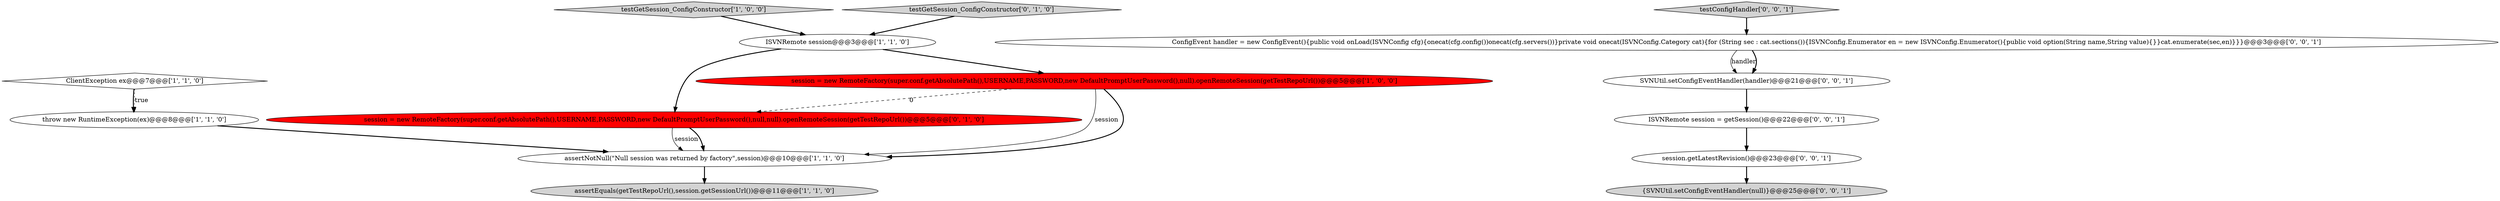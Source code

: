 digraph {
1 [style = filled, label = "ISVNRemote session@@@3@@@['1', '1', '0']", fillcolor = white, shape = ellipse image = "AAA0AAABBB1BBB"];
5 [style = filled, label = "ClientException ex@@@7@@@['1', '1', '0']", fillcolor = white, shape = diamond image = "AAA0AAABBB1BBB"];
12 [style = filled, label = "testConfigHandler['0', '0', '1']", fillcolor = lightgray, shape = diamond image = "AAA0AAABBB3BBB"];
3 [style = filled, label = "throw new RuntimeException(ex)@@@8@@@['1', '1', '0']", fillcolor = white, shape = ellipse image = "AAA0AAABBB1BBB"];
8 [style = filled, label = "session = new RemoteFactory(super.conf.getAbsolutePath(),USERNAME,PASSWORD,new DefaultPromptUserPassword(),null,null).openRemoteSession(getTestRepoUrl())@@@5@@@['0', '1', '0']", fillcolor = red, shape = ellipse image = "AAA1AAABBB2BBB"];
10 [style = filled, label = "{SVNUtil.setConfigEventHandler(null)}@@@25@@@['0', '0', '1']", fillcolor = lightgray, shape = ellipse image = "AAA0AAABBB3BBB"];
2 [style = filled, label = "assertNotNull(\"Null session was returned by factory\",session)@@@10@@@['1', '1', '0']", fillcolor = white, shape = ellipse image = "AAA0AAABBB1BBB"];
13 [style = filled, label = "session.getLatestRevision()@@@23@@@['0', '0', '1']", fillcolor = white, shape = ellipse image = "AAA0AAABBB3BBB"];
6 [style = filled, label = "assertEquals(getTestRepoUrl(),session.getSessionUrl())@@@11@@@['1', '1', '0']", fillcolor = lightgray, shape = ellipse image = "AAA0AAABBB1BBB"];
0 [style = filled, label = "session = new RemoteFactory(super.conf.getAbsolutePath(),USERNAME,PASSWORD,new DefaultPromptUserPassword(),null).openRemoteSession(getTestRepoUrl())@@@5@@@['1', '0', '0']", fillcolor = red, shape = ellipse image = "AAA1AAABBB1BBB"];
4 [style = filled, label = "testGetSession_ConfigConstructor['1', '0', '0']", fillcolor = lightgray, shape = diamond image = "AAA0AAABBB1BBB"];
9 [style = filled, label = "ConfigEvent handler = new ConfigEvent(){public void onLoad(ISVNConfig cfg){onecat(cfg.config())onecat(cfg.servers())}private void onecat(ISVNConfig.Category cat){for (String sec : cat.sections()){ISVNConfig.Enumerator en = new ISVNConfig.Enumerator(){public void option(String name,String value){}}cat.enumerate(sec,en)}}}@@@3@@@['0', '0', '1']", fillcolor = white, shape = ellipse image = "AAA0AAABBB3BBB"];
11 [style = filled, label = "ISVNRemote session = getSession()@@@22@@@['0', '0', '1']", fillcolor = white, shape = ellipse image = "AAA0AAABBB3BBB"];
7 [style = filled, label = "testGetSession_ConfigConstructor['0', '1', '0']", fillcolor = lightgray, shape = diamond image = "AAA0AAABBB2BBB"];
14 [style = filled, label = "SVNUtil.setConfigEventHandler(handler)@@@21@@@['0', '0', '1']", fillcolor = white, shape = ellipse image = "AAA0AAABBB3BBB"];
5->3 [style = bold, label=""];
13->10 [style = bold, label=""];
0->8 [style = dashed, label="0"];
9->14 [style = solid, label="handler"];
4->1 [style = bold, label=""];
7->1 [style = bold, label=""];
1->0 [style = bold, label=""];
1->8 [style = bold, label=""];
8->2 [style = solid, label="session"];
3->2 [style = bold, label=""];
8->2 [style = bold, label=""];
0->2 [style = solid, label="session"];
12->9 [style = bold, label=""];
5->3 [style = dotted, label="true"];
14->11 [style = bold, label=""];
2->6 [style = bold, label=""];
11->13 [style = bold, label=""];
0->2 [style = bold, label=""];
9->14 [style = bold, label=""];
}
